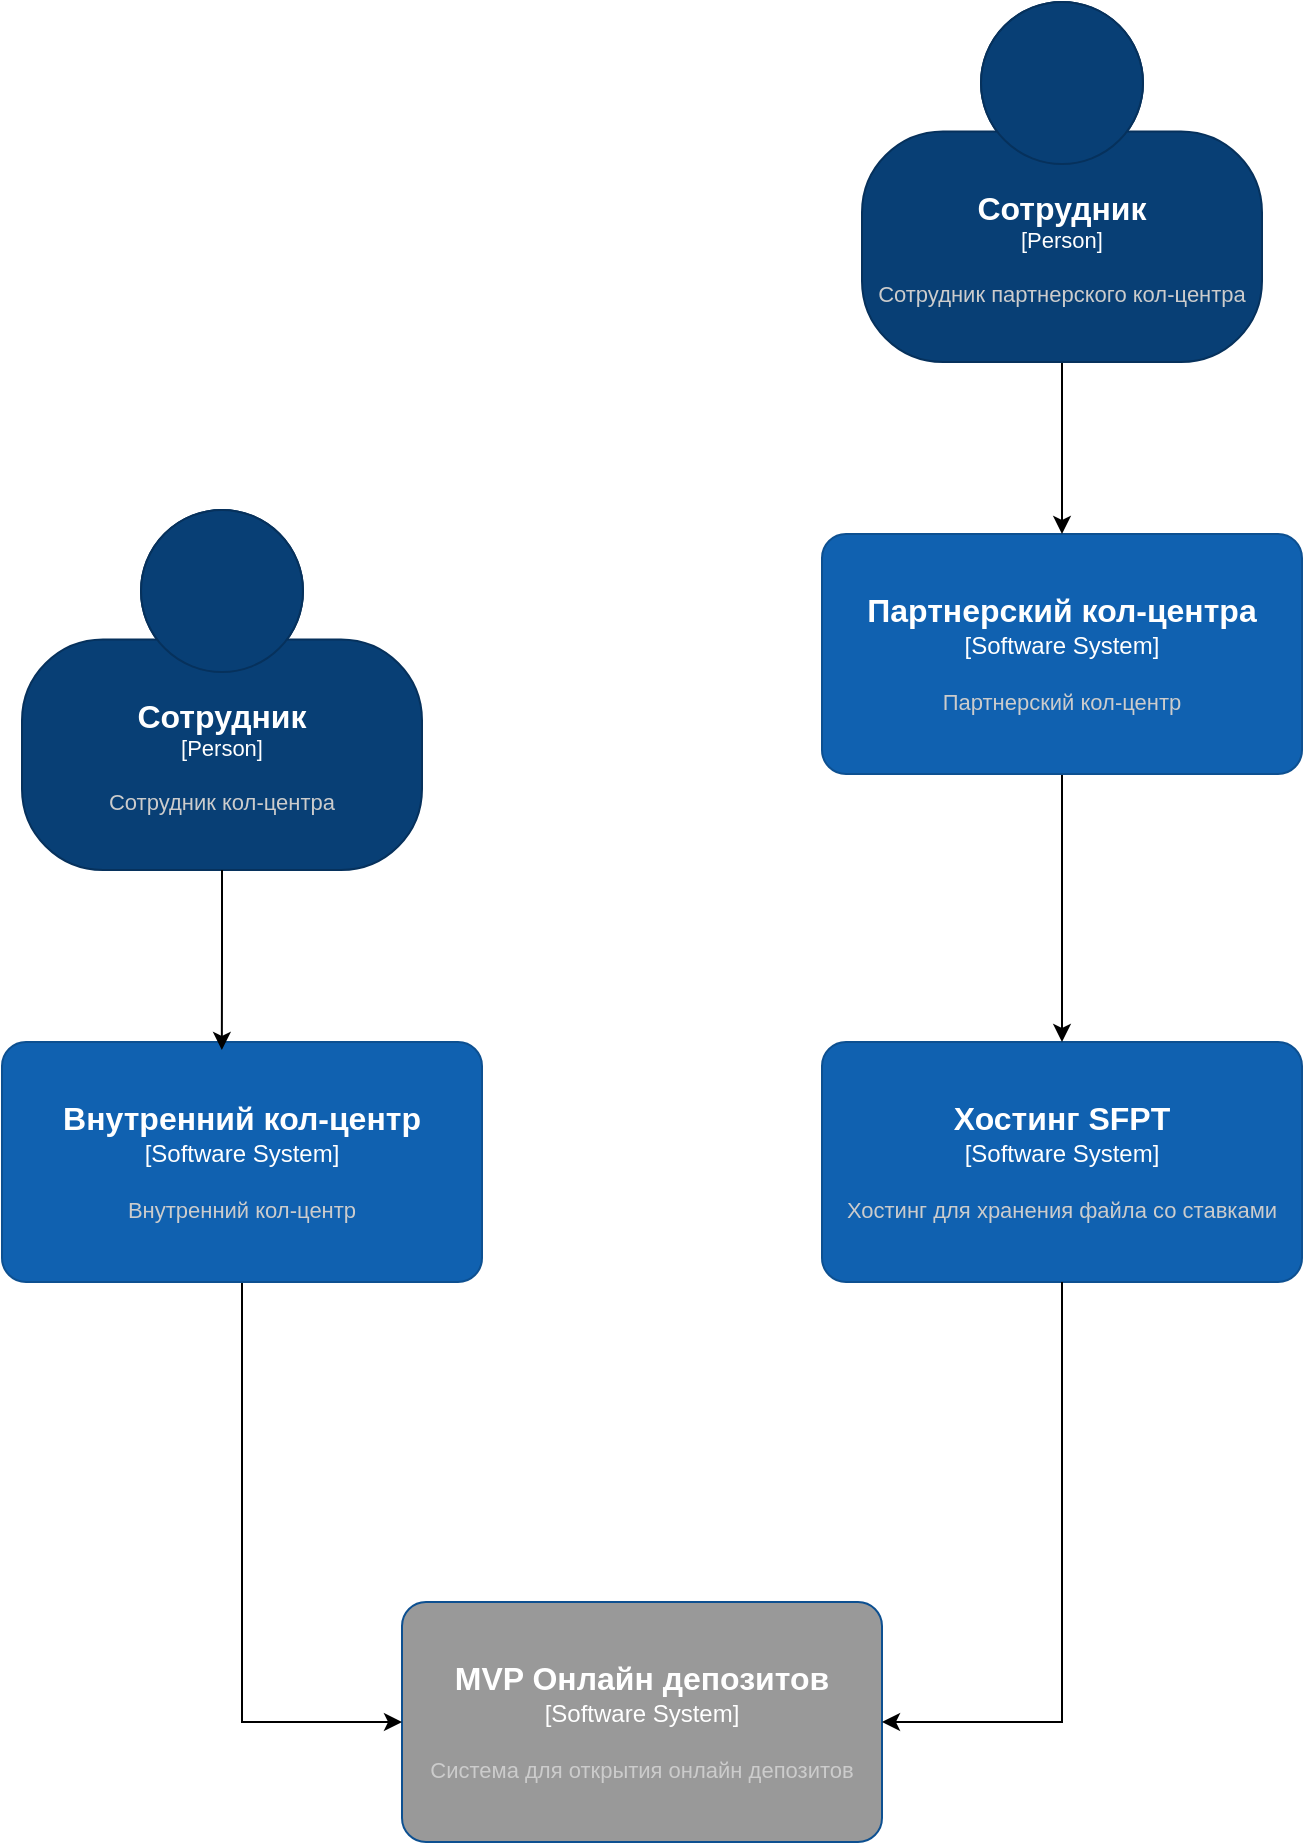 <mxfile version="26.1.1">
  <diagram name="Страница — 1" id="ByP4QJb4_xZmwsGo8vqL">
    <mxGraphModel dx="1242" dy="1839" grid="1" gridSize="10" guides="1" tooltips="1" connect="1" arrows="1" fold="1" page="1" pageScale="1" pageWidth="827" pageHeight="1169" math="0" shadow="0">
      <root>
        <mxCell id="0" />
        <mxCell id="1" parent="0" />
        <object placeholders="1" c4Name="MVP Онлайн депозитов" c4Type="Software System" c4Description="Система для открытия онлайн депозитов" label="&lt;font style=&quot;font-size: 16px&quot;&gt;&lt;b&gt;%c4Name%&lt;/b&gt;&lt;/font&gt;&lt;div&gt;[%c4Type%]&lt;/div&gt;&lt;br&gt;&lt;div&gt;&lt;font style=&quot;font-size: 11px&quot;&gt;&lt;font color=&quot;#cccccc&quot;&gt;%c4Description%&lt;/font&gt;&lt;/div&gt;" id="f3BljpmRtKz7qcCz7VbF-1">
          <mxCell style="rounded=1;whiteSpace=wrap;html=1;labelBackgroundColor=none;fillColor=#999999;fontColor=#ffffff;align=center;arcSize=10;strokeColor=#0D5091;metaEdit=1;resizable=0;points=[[0.25,0,0],[0.5,0,0],[0.75,0,0],[1,0.25,0],[1,0.5,0],[1,0.75,0],[0.75,1,0],[0.5,1,0],[0.25,1,0],[0,0.75,0],[0,0.5,0],[0,0.25,0]];" vertex="1" parent="1">
            <mxGeometry x="720" y="-110" width="240" height="120" as="geometry" />
          </mxCell>
        </object>
        <object placeholders="1" c4Name="Сотрудник" c4Type="Person" c4Description="Сотрудник кол-центра" label="&lt;font style=&quot;font-size: 16px&quot;&gt;&lt;b&gt;%c4Name%&lt;/b&gt;&lt;/font&gt;&lt;div&gt;[%c4Type%]&lt;/div&gt;&lt;br&gt;&lt;div&gt;&lt;font style=&quot;font-size: 11px&quot;&gt;&lt;font color=&quot;#cccccc&quot;&gt;%c4Description%&lt;/font&gt;&lt;/div&gt;" id="f3BljpmRtKz7qcCz7VbF-2">
          <mxCell style="html=1;fontSize=11;dashed=0;whiteSpace=wrap;fillColor=#083F75;strokeColor=#06315C;fontColor=#ffffff;shape=mxgraph.c4.person2;align=center;metaEdit=1;points=[[0.5,0,0],[1,0.5,0],[1,0.75,0],[0.75,1,0],[0.5,1,0],[0.25,1,0],[0,0.75,0],[0,0.5,0]];resizable=0;" vertex="1" parent="1">
            <mxGeometry x="530" y="-656" width="200" height="180" as="geometry" />
          </mxCell>
        </object>
        <object placeholders="1" c4Name="Хостинг SFPT" c4Type="Software System" c4Description="Хостинг для хранения файла со ставками" label="&lt;font style=&quot;font-size: 16px&quot;&gt;&lt;b&gt;%c4Name%&lt;/b&gt;&lt;/font&gt;&lt;div&gt;[%c4Type%]&lt;/div&gt;&lt;br&gt;&lt;div&gt;&lt;font style=&quot;font-size: 11px&quot;&gt;&lt;font color=&quot;#cccccc&quot;&gt;%c4Description%&lt;/font&gt;&lt;/div&gt;" id="f3BljpmRtKz7qcCz7VbF-3">
          <mxCell style="rounded=1;whiteSpace=wrap;html=1;labelBackgroundColor=none;fillColor=#1061B0;fontColor=#ffffff;align=center;arcSize=10;strokeColor=#0D5091;metaEdit=1;resizable=0;points=[[0.25,0,0],[0.5,0,0],[0.75,0,0],[1,0.25,0],[1,0.5,0],[1,0.75,0],[0.75,1,0],[0.5,1,0],[0.25,1,0],[0,0.75,0],[0,0.5,0],[0,0.25,0]];" vertex="1" parent="1">
            <mxGeometry x="930" y="-390" width="240" height="120" as="geometry" />
          </mxCell>
        </object>
        <mxCell id="f3BljpmRtKz7qcCz7VbF-4" value="" style="edgeStyle=orthogonalEdgeStyle;rounded=0;orthogonalLoop=1;jettySize=auto;html=1;entryX=0;entryY=0.5;entryDx=0;entryDy=0;entryPerimeter=0;" edge="1" parent="1" source="f3BljpmRtKz7qcCz7VbF-5" target="f3BljpmRtKz7qcCz7VbF-1">
          <mxGeometry relative="1" as="geometry" />
        </mxCell>
        <object placeholders="1" c4Name="Внутренний кол-центр" c4Type="Software System" c4Description="Внутренний кол-центр" label="&lt;font style=&quot;font-size: 16px&quot;&gt;&lt;b&gt;%c4Name%&lt;/b&gt;&lt;/font&gt;&lt;div&gt;[%c4Type%]&lt;/div&gt;&lt;br&gt;&lt;div&gt;&lt;font style=&quot;font-size: 11px&quot;&gt;&lt;font color=&quot;#cccccc&quot;&gt;%c4Description%&lt;/font&gt;&lt;/div&gt;" id="f3BljpmRtKz7qcCz7VbF-5">
          <mxCell style="rounded=1;whiteSpace=wrap;html=1;labelBackgroundColor=none;fillColor=#1061B0;fontColor=#ffffff;align=center;arcSize=10;strokeColor=#0D5091;metaEdit=1;resizable=0;points=[[0.25,0,0],[0.5,0,0],[0.75,0,0],[1,0.25,0],[1,0.5,0],[1,0.75,0],[0.75,1,0],[0.5,1,0],[0.25,1,0],[0,0.75,0],[0,0.5,0],[0,0.25,0]];" vertex="1" parent="1">
            <mxGeometry x="520" y="-390" width="240" height="120" as="geometry" />
          </mxCell>
        </object>
        <mxCell id="f3BljpmRtKz7qcCz7VbF-6" value="" style="edgeStyle=orthogonalEdgeStyle;rounded=0;orthogonalLoop=1;jettySize=auto;html=1;entryX=0.458;entryY=0.033;entryDx=0;entryDy=0;entryPerimeter=0;" edge="1" parent="1" source="f3BljpmRtKz7qcCz7VbF-2" target="f3BljpmRtKz7qcCz7VbF-5">
          <mxGeometry relative="1" as="geometry" />
        </mxCell>
        <mxCell id="f3BljpmRtKz7qcCz7VbF-7" style="edgeStyle=orthogonalEdgeStyle;rounded=0;orthogonalLoop=1;jettySize=auto;html=1;entryX=1;entryY=0.5;entryDx=0;entryDy=0;entryPerimeter=0;exitX=0.5;exitY=1;exitDx=0;exitDy=0;exitPerimeter=0;" edge="1" parent="1" source="f3BljpmRtKz7qcCz7VbF-3" target="f3BljpmRtKz7qcCz7VbF-1">
          <mxGeometry relative="1" as="geometry" />
        </mxCell>
        <mxCell id="f3BljpmRtKz7qcCz7VbF-8" style="edgeStyle=orthogonalEdgeStyle;rounded=0;orthogonalLoop=1;jettySize=auto;html=1;" edge="1" parent="1" source="f3BljpmRtKz7qcCz7VbF-9" target="f3BljpmRtKz7qcCz7VbF-3">
          <mxGeometry relative="1" as="geometry" />
        </mxCell>
        <object placeholders="1" c4Name="Партнерский кол-центра" c4Type="Software System" c4Description="Партнерский кол-центр" label="&lt;font style=&quot;font-size: 16px&quot;&gt;&lt;b&gt;%c4Name%&lt;/b&gt;&lt;/font&gt;&lt;div&gt;[%c4Type%]&lt;/div&gt;&lt;br&gt;&lt;div&gt;&lt;font style=&quot;font-size: 11px&quot;&gt;&lt;font color=&quot;#cccccc&quot;&gt;%c4Description%&lt;/font&gt;&lt;/div&gt;" id="f3BljpmRtKz7qcCz7VbF-9">
          <mxCell style="rounded=1;whiteSpace=wrap;html=1;labelBackgroundColor=none;fillColor=#1061B0;fontColor=#ffffff;align=center;arcSize=10;strokeColor=#0D5091;metaEdit=1;resizable=0;points=[[0.25,0,0],[0.5,0,0],[0.75,0,0],[1,0.25,0],[1,0.5,0],[1,0.75,0],[0.75,1,0],[0.5,1,0],[0.25,1,0],[0,0.75,0],[0,0.5,0],[0,0.25,0]];" vertex="1" parent="1">
            <mxGeometry x="930" y="-644" width="240" height="120" as="geometry" />
          </mxCell>
        </object>
        <mxCell id="f3BljpmRtKz7qcCz7VbF-10" style="edgeStyle=orthogonalEdgeStyle;rounded=0;orthogonalLoop=1;jettySize=auto;html=1;" edge="1" parent="1" source="f3BljpmRtKz7qcCz7VbF-11" target="f3BljpmRtKz7qcCz7VbF-9">
          <mxGeometry relative="1" as="geometry" />
        </mxCell>
        <object placeholders="1" c4Name="Сотрудник" c4Type="Person" c4Description="Сотрудник партнерского кол-центра" label="&lt;font style=&quot;font-size: 16px&quot;&gt;&lt;b&gt;%c4Name%&lt;/b&gt;&lt;/font&gt;&lt;div&gt;[%c4Type%]&lt;/div&gt;&lt;br&gt;&lt;div&gt;&lt;font style=&quot;font-size: 11px&quot;&gt;&lt;font color=&quot;#cccccc&quot;&gt;%c4Description%&lt;/font&gt;&lt;/div&gt;" id="f3BljpmRtKz7qcCz7VbF-11">
          <mxCell style="html=1;fontSize=11;dashed=0;whiteSpace=wrap;fillColor=#083F75;strokeColor=#06315C;fontColor=#ffffff;shape=mxgraph.c4.person2;align=center;metaEdit=1;points=[[0.5,0,0],[1,0.5,0],[1,0.75,0],[0.75,1,0],[0.5,1,0],[0.25,1,0],[0,0.75,0],[0,0.5,0]];resizable=0;" vertex="1" parent="1">
            <mxGeometry x="950" y="-910" width="200" height="180" as="geometry" />
          </mxCell>
        </object>
      </root>
    </mxGraphModel>
  </diagram>
</mxfile>
